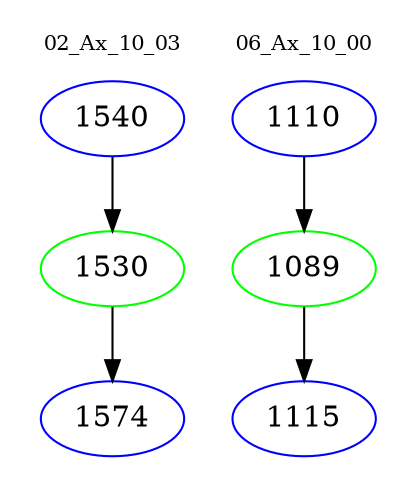 digraph{
subgraph cluster_0 {
color = white
label = "02_Ax_10_03";
fontsize=10;
T0_1540 [label="1540", color="blue"]
T0_1540 -> T0_1530 [color="black"]
T0_1530 [label="1530", color="green"]
T0_1530 -> T0_1574 [color="black"]
T0_1574 [label="1574", color="blue"]
}
subgraph cluster_1 {
color = white
label = "06_Ax_10_00";
fontsize=10;
T1_1110 [label="1110", color="blue"]
T1_1110 -> T1_1089 [color="black"]
T1_1089 [label="1089", color="green"]
T1_1089 -> T1_1115 [color="black"]
T1_1115 [label="1115", color="blue"]
}
}
